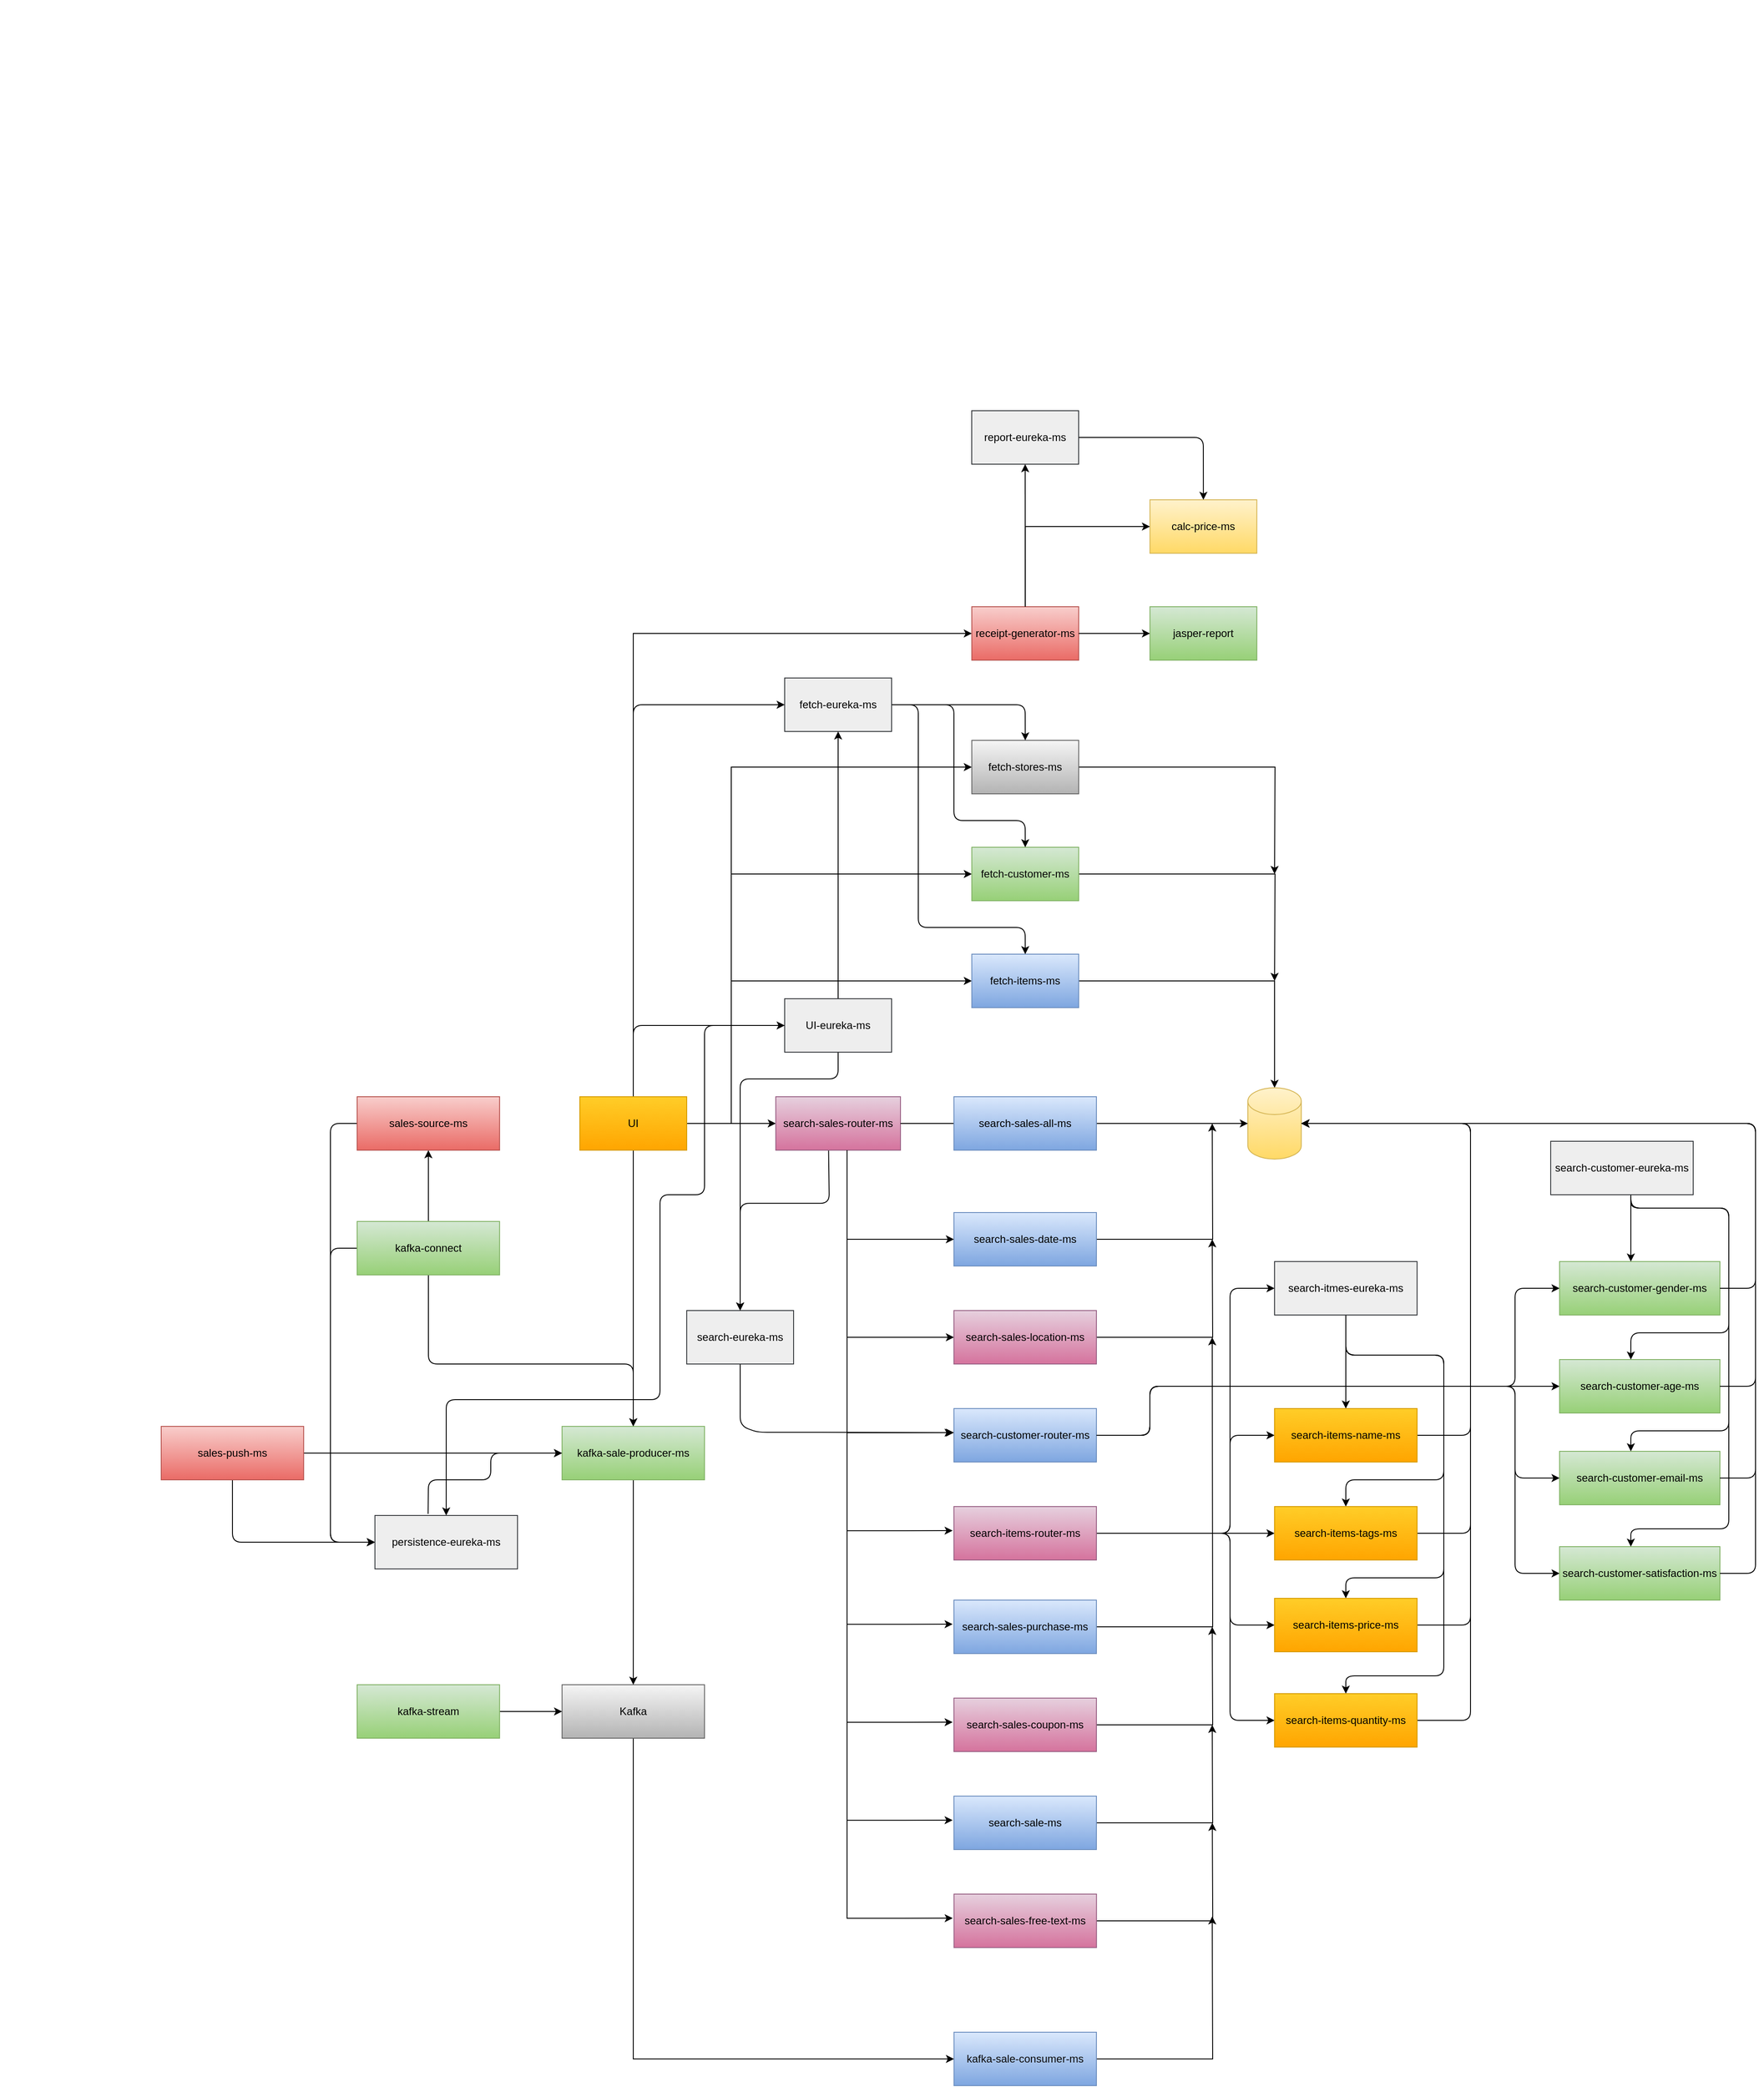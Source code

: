 <mxfile>
    <diagram name="Page-1" id="LnwlIgTbzqFxvhUvmdAp">
        <mxGraphModel dx="1209" dy="780" grid="1" gridSize="10" guides="1" tooltips="1" connect="1" arrows="1" fold="1" page="1" pageScale="1" pageWidth="2339" pageHeight="3300" math="0" shadow="0">
            <root>
                <mxCell id="0"/>
                <mxCell id="1" parent="0"/>
                <mxCell id="n_p32m99cEEpmiuZ1xKt-35" style="edgeStyle=orthogonalEdgeStyle;rounded=0;orthogonalLoop=1;jettySize=auto;html=1;" parent="1" source="k_AekQBZjhVLjZ5sFI8h-2" edge="1">
                    <mxGeometry relative="1" as="geometry">
                        <mxPoint x="1430" y="980" as="targetPoint"/>
                    </mxGeometry>
                </mxCell>
                <mxCell id="n_p32m99cEEpmiuZ1xKt-33" style="edgeStyle=orthogonalEdgeStyle;rounded=0;orthogonalLoop=1;jettySize=auto;html=1;" parent="1" source="k_AekQBZjhVLjZ5sFI8h-3" edge="1">
                    <mxGeometry relative="1" as="geometry">
                        <mxPoint x="1430" y="1100" as="targetPoint"/>
                    </mxGeometry>
                </mxCell>
                <mxCell id="n_p32m99cEEpmiuZ1xKt-31" style="edgeStyle=orthogonalEdgeStyle;rounded=0;orthogonalLoop=1;jettySize=auto;html=1;" parent="1" source="k_AekQBZjhVLjZ5sFI8h-4" target="k_AekQBZjhVLjZ5sFI8h-16" edge="1">
                    <mxGeometry relative="1" as="geometry"/>
                </mxCell>
                <mxCell id="n_p32m99cEEpmiuZ1xKt-2" style="edgeStyle=orthogonalEdgeStyle;rounded=0;orthogonalLoop=1;jettySize=auto;html=1;entryX=0;entryY=0.5;entryDx=0;entryDy=0;" parent="1" source="k_AekQBZjhVLjZ5sFI8h-6" target="n_p32m99cEEpmiuZ1xKt-1" edge="1">
                    <mxGeometry relative="1" as="geometry"/>
                </mxCell>
                <mxCell id="n_p32m99cEEpmiuZ1xKt-30" style="edgeStyle=orthogonalEdgeStyle;rounded=0;orthogonalLoop=1;jettySize=auto;html=1;entryX=0;entryY=0.5;entryDx=0;entryDy=0;" parent="1" target="k_AekQBZjhVLjZ5sFI8h-4" edge="1">
                    <mxGeometry relative="1" as="geometry">
                        <mxPoint x="770" y="1260" as="sourcePoint"/>
                        <Array as="points">
                            <mxPoint x="820" y="1260"/>
                            <mxPoint x="820" y="1100"/>
                        </Array>
                    </mxGeometry>
                </mxCell>
                <mxCell id="n_p32m99cEEpmiuZ1xKt-32" style="edgeStyle=orthogonalEdgeStyle;rounded=0;orthogonalLoop=1;jettySize=auto;html=1;entryX=0;entryY=0.5;entryDx=0;entryDy=0;" parent="1" source="k_AekQBZjhVLjZ5sFI8h-6" target="k_AekQBZjhVLjZ5sFI8h-3" edge="1">
                    <mxGeometry relative="1" as="geometry">
                        <Array as="points">
                            <mxPoint x="820" y="1260"/>
                            <mxPoint x="820" y="980"/>
                        </Array>
                    </mxGeometry>
                </mxCell>
                <mxCell id="n_p32m99cEEpmiuZ1xKt-34" style="edgeStyle=orthogonalEdgeStyle;rounded=0;orthogonalLoop=1;jettySize=auto;html=1;entryX=0;entryY=0.5;entryDx=0;entryDy=0;" parent="1" source="k_AekQBZjhVLjZ5sFI8h-6" target="k_AekQBZjhVLjZ5sFI8h-2" edge="1">
                    <mxGeometry relative="1" as="geometry">
                        <Array as="points">
                            <mxPoint x="820" y="1260"/>
                            <mxPoint x="820" y="860"/>
                        </Array>
                    </mxGeometry>
                </mxCell>
                <mxCell id="n_p32m99cEEpmiuZ1xKt-36" style="edgeStyle=orthogonalEdgeStyle;rounded=0;orthogonalLoop=1;jettySize=auto;html=1;entryX=0;entryY=0.5;entryDx=0;entryDy=0;" parent="1" source="k_AekQBZjhVLjZ5sFI8h-6" target="k_AekQBZjhVLjZ5sFI8h-7" edge="1">
                    <mxGeometry relative="1" as="geometry">
                        <mxPoint x="710" y="690" as="targetPoint"/>
                        <Array as="points">
                            <mxPoint x="710" y="710"/>
                        </Array>
                    </mxGeometry>
                </mxCell>
                <mxCell id="n_p32m99cEEpmiuZ1xKt-47" style="edgeStyle=orthogonalEdgeStyle;rounded=0;orthogonalLoop=1;jettySize=auto;html=1;entryX=0.5;entryY=0;entryDx=0;entryDy=0;" parent="1" source="k_AekQBZjhVLjZ5sFI8h-6" target="n_p32m99cEEpmiuZ1xKt-45" edge="1">
                    <mxGeometry relative="1" as="geometry"/>
                </mxCell>
                <mxCell id="66" style="edgeStyle=none;html=1;entryX=0;entryY=0.5;entryDx=0;entryDy=0;fontColor=#000000;" edge="1" parent="1" source="k_AekQBZjhVLjZ5sFI8h-6" target="64">
                    <mxGeometry relative="1" as="geometry">
                        <Array as="points">
                            <mxPoint x="710" y="1000"/>
                            <mxPoint x="710" y="790"/>
                        </Array>
                    </mxGeometry>
                </mxCell>
                <mxCell id="96" style="edgeStyle=none;html=1;entryX=0;entryY=0.5;entryDx=0;entryDy=0;fontColor=#000000;" edge="1" parent="1" source="k_AekQBZjhVLjZ5sFI8h-6" target="95">
                    <mxGeometry relative="1" as="geometry">
                        <Array as="points">
                            <mxPoint x="710" y="1150"/>
                        </Array>
                    </mxGeometry>
                </mxCell>
                <mxCell id="k_AekQBZjhVLjZ5sFI8h-6" value="&lt;font color=&quot;#000000&quot;&gt;UI&lt;/font&gt;" style="rounded=0;whiteSpace=wrap;html=1;fillColor=#ffcd28;gradientColor=#ffa500;strokeColor=#d79b00;" parent="1" vertex="1">
                    <mxGeometry x="650" y="1230" width="120" height="60" as="geometry"/>
                </mxCell>
                <mxCell id="k_AekQBZjhVLjZ5sFI8h-16" value="" style="shape=cylinder3;whiteSpace=wrap;html=1;boundedLbl=1;backgroundOutline=1;size=15;fillColor=#fff2cc;gradientColor=#ffd966;strokeColor=#d6b656;" parent="1" vertex="1">
                    <mxGeometry x="1400" y="1220" width="60" height="80" as="geometry"/>
                </mxCell>
                <mxCell id="n_p32m99cEEpmiuZ1xKt-44" style="edgeStyle=orthogonalEdgeStyle;rounded=0;orthogonalLoop=1;jettySize=auto;html=1;" parent="1" source="k_AekQBZjhVLjZ5sFI8h-20" edge="1">
                    <mxGeometry relative="1" as="geometry">
                        <mxPoint x="1360" y="2150" as="targetPoint"/>
                    </mxGeometry>
                </mxCell>
                <mxCell id="k_AekQBZjhVLjZ5sFI8h-20" value="&lt;font color=&quot;#0b0a0a&quot;&gt;kafka-sale-consumer-ms&lt;/font&gt;" style="rounded=0;whiteSpace=wrap;html=1;fillColor=#dae8fc;gradientColor=#7ea6e0;strokeColor=#6c8ebf;" parent="1" vertex="1">
                    <mxGeometry x="1070.09" y="2280" width="159.91" height="60" as="geometry"/>
                </mxCell>
                <mxCell id="k_AekQBZjhVLjZ5sFI8h-23" value="" style="whiteSpace=wrap;html=1;aspect=fixed;" parent="1" vertex="1">
                    <mxGeometry width="90" as="geometry"/>
                </mxCell>
                <mxCell id="n_p32m99cEEpmiuZ1xKt-8" style="edgeStyle=orthogonalEdgeStyle;rounded=0;orthogonalLoop=1;jettySize=auto;html=1;entryX=0;entryY=0.5;entryDx=0;entryDy=0;" parent="1" source="n_p32m99cEEpmiuZ1xKt-1" target="n_p32m99cEEpmiuZ1xKt-7" edge="1">
                    <mxGeometry relative="1" as="geometry">
                        <Array as="points">
                            <mxPoint x="950" y="1500"/>
                        </Array>
                    </mxGeometry>
                </mxCell>
                <mxCell id="n_p32m99cEEpmiuZ1xKt-11" style="edgeStyle=orthogonalEdgeStyle;rounded=0;orthogonalLoop=1;jettySize=auto;html=1;entryX=-0.009;entryY=0.451;entryDx=0;entryDy=0;entryPerimeter=0;" parent="1" target="n_p32m99cEEpmiuZ1xKt-10" edge="1">
                    <mxGeometry relative="1" as="geometry">
                        <mxPoint x="890" y="1260" as="sourcePoint"/>
                        <mxPoint x="1063" y="1608" as="targetPoint"/>
                        <Array as="points">
                            <mxPoint x="950" y="1261"/>
                            <mxPoint x="950" y="1607"/>
                        </Array>
                    </mxGeometry>
                </mxCell>
                <mxCell id="72" style="edgeStyle=none;html=1;entryX=0.5;entryY=0;entryDx=0;entryDy=0;fontColor=#000000;exitX=0.566;exitY=1.006;exitDx=0;exitDy=0;exitPerimeter=0;" edge="1" parent="1" target="71">
                    <mxGeometry relative="1" as="geometry">
                        <mxPoint x="929.28" y="1290.0" as="sourcePoint"/>
                        <Array as="points">
                            <mxPoint x="930.04" y="1349.64"/>
                            <mxPoint x="830.04" y="1349.64"/>
                        </Array>
                    </mxGeometry>
                </mxCell>
                <mxCell id="n_p32m99cEEpmiuZ1xKt-1" value="&lt;font color=&quot;#000000&quot;&gt;search-sales-router-ms&lt;/font&gt;" style="rounded=0;whiteSpace=wrap;html=1;fillColor=#e6d0de;gradientColor=#d5739d;strokeColor=#996185;" parent="1" vertex="1">
                    <mxGeometry x="870" y="1230" width="140" height="60" as="geometry"/>
                </mxCell>
                <mxCell id="n_p32m99cEEpmiuZ1xKt-3" style="edgeStyle=orthogonalEdgeStyle;rounded=0;orthogonalLoop=1;jettySize=auto;html=1;entryX=0;entryY=0.5;entryDx=0;entryDy=0;entryPerimeter=0;" parent="1" source="n_p32m99cEEpmiuZ1xKt-1" target="k_AekQBZjhVLjZ5sFI8h-16" edge="1">
                    <mxGeometry relative="1" as="geometry"/>
                </mxCell>
                <mxCell id="n_p32m99cEEpmiuZ1xKt-6" style="edgeStyle=orthogonalEdgeStyle;rounded=0;orthogonalLoop=1;jettySize=auto;html=1;" parent="1" source="n_p32m99cEEpmiuZ1xKt-4" edge="1">
                    <mxGeometry relative="1" as="geometry">
                        <mxPoint x="1360" y="1260" as="targetPoint"/>
                    </mxGeometry>
                </mxCell>
                <mxCell id="n_p32m99cEEpmiuZ1xKt-4" value="&lt;span style=&quot;color: rgb(0, 0, 0);&quot;&gt;search-sales-date-ms&lt;/span&gt;" style="rounded=0;whiteSpace=wrap;html=1;fillColor=#dae8fc;gradientColor=#7ea6e0;strokeColor=#6c8ebf;" parent="1" vertex="1">
                    <mxGeometry x="1070" y="1360" width="160" height="60" as="geometry"/>
                </mxCell>
                <mxCell id="n_p32m99cEEpmiuZ1xKt-5" style="edgeStyle=orthogonalEdgeStyle;rounded=0;orthogonalLoop=1;jettySize=auto;html=1;entryX=0;entryY=0.5;entryDx=0;entryDy=0;" parent="1" target="n_p32m99cEEpmiuZ1xKt-4" edge="1">
                    <mxGeometry relative="1" as="geometry">
                        <mxPoint x="950" y="1290" as="sourcePoint"/>
                        <mxPoint x="1050" y="1367.02" as="targetPoint"/>
                        <Array as="points">
                            <mxPoint x="950" y="1290"/>
                            <mxPoint x="950" y="1390"/>
                        </Array>
                    </mxGeometry>
                </mxCell>
                <mxCell id="n_p32m99cEEpmiuZ1xKt-9" style="edgeStyle=orthogonalEdgeStyle;rounded=0;orthogonalLoop=1;jettySize=auto;html=1;" parent="1" source="n_p32m99cEEpmiuZ1xKt-7" edge="1">
                    <mxGeometry relative="1" as="geometry">
                        <mxPoint x="1360" y="1390" as="targetPoint"/>
                    </mxGeometry>
                </mxCell>
                <mxCell id="n_p32m99cEEpmiuZ1xKt-7" value="&lt;span style=&quot;color: rgb(0, 0, 0);&quot;&gt;search-sales-location-ms&lt;/span&gt;" style="rounded=0;whiteSpace=wrap;html=1;fillColor=#e6d0de;gradientColor=#d5739d;strokeColor=#996185;" parent="1" vertex="1">
                    <mxGeometry x="1070" y="1470" width="160" height="60" as="geometry"/>
                </mxCell>
                <mxCell id="n_p32m99cEEpmiuZ1xKt-10" value="&lt;span style=&quot;color: rgb(0, 0, 0);&quot;&gt;search-customer-router-ms&lt;/span&gt;" style="rounded=0;whiteSpace=wrap;html=1;fillColor=#dae8fc;gradientColor=#7ea6e0;strokeColor=#6c8ebf;" parent="1" vertex="1">
                    <mxGeometry x="1070" y="1580" width="160" height="60" as="geometry"/>
                </mxCell>
                <mxCell id="n_p32m99cEEpmiuZ1xKt-14" style="edgeStyle=orthogonalEdgeStyle;rounded=0;orthogonalLoop=1;jettySize=auto;html=1;entryX=-0.009;entryY=0.451;entryDx=0;entryDy=0;entryPerimeter=0;" parent="1" target="n_p32m99cEEpmiuZ1xKt-16" edge="1">
                    <mxGeometry relative="1" as="geometry">
                        <mxPoint x="950" y="1290" as="sourcePoint"/>
                        <mxPoint x="1063" y="1718" as="targetPoint"/>
                        <Array as="points">
                            <mxPoint x="950" y="1717"/>
                        </Array>
                    </mxGeometry>
                </mxCell>
                <mxCell id="17" style="edgeStyle=none;html=1;fontColor=#000000;entryX=0;entryY=0.5;entryDx=0;entryDy=0;" parent="1" source="n_p32m99cEEpmiuZ1xKt-16" target="14" edge="1">
                    <mxGeometry relative="1" as="geometry">
                        <mxPoint x="1410" y="1720" as="targetPoint"/>
                    </mxGeometry>
                </mxCell>
                <mxCell id="18" style="edgeStyle=none;html=1;entryX=0;entryY=0.5;entryDx=0;entryDy=0;fontColor=#000000;" parent="1" source="n_p32m99cEEpmiuZ1xKt-16" target="13" edge="1">
                    <mxGeometry relative="1" as="geometry">
                        <Array as="points">
                            <mxPoint x="1380" y="1720"/>
                            <mxPoint x="1380" y="1610"/>
                        </Array>
                    </mxGeometry>
                </mxCell>
                <mxCell id="19" style="edgeStyle=none;html=1;entryX=0;entryY=0.5;entryDx=0;entryDy=0;fontColor=#000000;" parent="1" source="n_p32m99cEEpmiuZ1xKt-16" target="15" edge="1">
                    <mxGeometry relative="1" as="geometry">
                        <Array as="points">
                            <mxPoint x="1380" y="1720"/>
                            <mxPoint x="1380" y="1823"/>
                        </Array>
                    </mxGeometry>
                </mxCell>
                <mxCell id="20" style="edgeStyle=none;html=1;entryX=0;entryY=0.5;entryDx=0;entryDy=0;fontColor=#000000;" parent="1" source="n_p32m99cEEpmiuZ1xKt-16" target="16" edge="1">
                    <mxGeometry relative="1" as="geometry">
                        <Array as="points">
                            <mxPoint x="1380" y="1720"/>
                            <mxPoint x="1380" y="1830"/>
                            <mxPoint x="1380" y="1930"/>
                        </Array>
                    </mxGeometry>
                </mxCell>
                <mxCell id="78" style="edgeStyle=none;html=1;entryX=0;entryY=0.5;entryDx=0;entryDy=0;fontColor=#000000;exitX=1;exitY=0.5;exitDx=0;exitDy=0;" edge="1" parent="1" source="n_p32m99cEEpmiuZ1xKt-16" target="74">
                    <mxGeometry relative="1" as="geometry">
                        <Array as="points">
                            <mxPoint x="1380" y="1720"/>
                            <mxPoint x="1380" y="1445"/>
                        </Array>
                    </mxGeometry>
                </mxCell>
                <mxCell id="n_p32m99cEEpmiuZ1xKt-16" value="&lt;span style=&quot;color: rgb(0, 0, 0);&quot;&gt;search-items-router-ms&lt;/span&gt;" style="rounded=0;whiteSpace=wrap;html=1;fillColor=#e6d0de;gradientColor=#d5739d;strokeColor=#996185;" parent="1" vertex="1">
                    <mxGeometry x="1070" y="1690" width="160" height="60" as="geometry"/>
                </mxCell>
                <mxCell id="n_p32m99cEEpmiuZ1xKt-17" style="edgeStyle=orthogonalEdgeStyle;rounded=0;orthogonalLoop=1;jettySize=auto;html=1;entryX=-0.009;entryY=0.451;entryDx=0;entryDy=0;entryPerimeter=0;" parent="1" target="n_p32m99cEEpmiuZ1xKt-19" edge="1">
                    <mxGeometry relative="1" as="geometry">
                        <mxPoint x="950" y="1290" as="sourcePoint"/>
                        <mxPoint x="1063" y="1823" as="targetPoint"/>
                        <Array as="points">
                            <mxPoint x="950" y="1822"/>
                        </Array>
                    </mxGeometry>
                </mxCell>
                <mxCell id="n_p32m99cEEpmiuZ1xKt-18" style="edgeStyle=orthogonalEdgeStyle;rounded=0;orthogonalLoop=1;jettySize=auto;html=1;" parent="1" source="n_p32m99cEEpmiuZ1xKt-19" edge="1">
                    <mxGeometry relative="1" as="geometry">
                        <mxPoint x="1360" y="1500" as="targetPoint"/>
                    </mxGeometry>
                </mxCell>
                <mxCell id="n_p32m99cEEpmiuZ1xKt-19" value="&lt;span style=&quot;color: rgb(0, 0, 0);&quot;&gt;search-sales-purchase-ms&lt;/span&gt;" style="rounded=0;whiteSpace=wrap;html=1;fillColor=#dae8fc;gradientColor=#7ea6e0;strokeColor=#6c8ebf;" parent="1" vertex="1">
                    <mxGeometry x="1070" y="1795" width="160" height="60" as="geometry"/>
                </mxCell>
                <mxCell id="n_p32m99cEEpmiuZ1xKt-20" style="edgeStyle=orthogonalEdgeStyle;rounded=0;orthogonalLoop=1;jettySize=auto;html=1;entryX=-0.009;entryY=0.451;entryDx=0;entryDy=0;entryPerimeter=0;" parent="1" target="n_p32m99cEEpmiuZ1xKt-22" edge="1">
                    <mxGeometry relative="1" as="geometry">
                        <mxPoint x="950" y="1290" as="sourcePoint"/>
                        <mxPoint x="1063" y="1933" as="targetPoint"/>
                        <Array as="points">
                            <mxPoint x="950" y="1932"/>
                        </Array>
                    </mxGeometry>
                </mxCell>
                <mxCell id="n_p32m99cEEpmiuZ1xKt-21" style="edgeStyle=orthogonalEdgeStyle;rounded=0;orthogonalLoop=1;jettySize=auto;html=1;" parent="1" source="n_p32m99cEEpmiuZ1xKt-22" edge="1">
                    <mxGeometry relative="1" as="geometry">
                        <mxPoint x="1360" y="1825" as="targetPoint"/>
                    </mxGeometry>
                </mxCell>
                <mxCell id="n_p32m99cEEpmiuZ1xKt-22" value="&lt;span style=&quot;color: rgb(0, 0, 0);&quot;&gt;search-sales&lt;/span&gt;&lt;font color=&quot;#000000&quot;&gt;-coupon-ms&lt;/font&gt;" style="rounded=0;whiteSpace=wrap;html=1;fillColor=#e6d0de;gradientColor=#d5739d;strokeColor=#996185;" parent="1" vertex="1">
                    <mxGeometry x="1070" y="1905" width="160" height="60" as="geometry"/>
                </mxCell>
                <mxCell id="n_p32m99cEEpmiuZ1xKt-24" style="edgeStyle=orthogonalEdgeStyle;rounded=0;orthogonalLoop=1;jettySize=auto;html=1;entryX=-0.009;entryY=0.451;entryDx=0;entryDy=0;entryPerimeter=0;" parent="1" target="n_p32m99cEEpmiuZ1xKt-26" edge="1">
                    <mxGeometry relative="1" as="geometry">
                        <mxPoint x="950" y="1290" as="sourcePoint"/>
                        <mxPoint x="1063" y="2043" as="targetPoint"/>
                        <Array as="points">
                            <mxPoint x="950" y="2042"/>
                        </Array>
                    </mxGeometry>
                </mxCell>
                <mxCell id="n_p32m99cEEpmiuZ1xKt-25" style="edgeStyle=orthogonalEdgeStyle;rounded=0;orthogonalLoop=1;jettySize=auto;html=1;" parent="1" source="n_p32m99cEEpmiuZ1xKt-26" edge="1">
                    <mxGeometry relative="1" as="geometry">
                        <mxPoint x="1360" y="1935" as="targetPoint"/>
                    </mxGeometry>
                </mxCell>
                <mxCell id="n_p32m99cEEpmiuZ1xKt-26" value="&lt;span style=&quot;color: rgb(0, 0, 0);&quot;&gt;search-sale-ms&lt;/span&gt;" style="rounded=0;whiteSpace=wrap;html=1;fillColor=#dae8fc;gradientColor=#7ea6e0;strokeColor=#6c8ebf;" parent="1" vertex="1">
                    <mxGeometry x="1070" y="2015" width="160" height="60" as="geometry"/>
                </mxCell>
                <mxCell id="n_p32m99cEEpmiuZ1xKt-27" style="edgeStyle=orthogonalEdgeStyle;rounded=0;orthogonalLoop=1;jettySize=auto;html=1;entryX=-0.009;entryY=0.451;entryDx=0;entryDy=0;entryPerimeter=0;" parent="1" target="n_p32m99cEEpmiuZ1xKt-29" edge="1">
                    <mxGeometry relative="1" as="geometry">
                        <mxPoint x="950" y="1300" as="sourcePoint"/>
                        <mxPoint x="1063.09" y="2153" as="targetPoint"/>
                        <Array as="points">
                            <mxPoint x="950" y="1290"/>
                            <mxPoint x="950" y="2152"/>
                        </Array>
                    </mxGeometry>
                </mxCell>
                <mxCell id="n_p32m99cEEpmiuZ1xKt-28" style="edgeStyle=orthogonalEdgeStyle;rounded=0;orthogonalLoop=1;jettySize=auto;html=1;" parent="1" source="n_p32m99cEEpmiuZ1xKt-29" edge="1">
                    <mxGeometry relative="1" as="geometry">
                        <mxPoint x="1360.09" y="2045" as="targetPoint"/>
                    </mxGeometry>
                </mxCell>
                <mxCell id="n_p32m99cEEpmiuZ1xKt-29" value="&lt;span style=&quot;color: rgb(0, 0, 0);&quot;&gt;search-sales-free-text-ms&lt;/span&gt;" style="rounded=0;whiteSpace=wrap;html=1;fillColor=#e6d0de;gradientColor=#d5739d;strokeColor=#996185;" parent="1" vertex="1">
                    <mxGeometry x="1070.09" y="2125" width="160" height="60" as="geometry"/>
                </mxCell>
                <mxCell id="n_p32m99cEEpmiuZ1xKt-43" style="edgeStyle=orthogonalEdgeStyle;rounded=0;orthogonalLoop=1;jettySize=auto;html=1;entryX=0;entryY=0.5;entryDx=0;entryDy=0;exitX=0.5;exitY=1;exitDx=0;exitDy=0;" parent="1" source="n_p32m99cEEpmiuZ1xKt-41" target="k_AekQBZjhVLjZ5sFI8h-20" edge="1">
                    <mxGeometry relative="1" as="geometry">
                        <mxPoint x="710" y="1730" as="sourcePoint"/>
                        <Array as="points">
                            <mxPoint x="710" y="2310"/>
                        </Array>
                    </mxGeometry>
                </mxCell>
                <mxCell id="n_p32m99cEEpmiuZ1xKt-41" value="&lt;font color=&quot;#000000&quot;&gt;Kafka&lt;/font&gt;" style="rounded=0;whiteSpace=wrap;html=1;fillColor=#f5f5f5;gradientColor=#b3b3b3;strokeColor=#666666;" parent="1" vertex="1">
                    <mxGeometry x="630.05" y="1890" width="159.91" height="60" as="geometry"/>
                </mxCell>
                <mxCell id="n_p32m99cEEpmiuZ1xKt-48" style="edgeStyle=orthogonalEdgeStyle;rounded=0;orthogonalLoop=1;jettySize=auto;html=1;entryX=0.5;entryY=0;entryDx=0;entryDy=0;" parent="1" source="n_p32m99cEEpmiuZ1xKt-45" target="n_p32m99cEEpmiuZ1xKt-41" edge="1">
                    <mxGeometry relative="1" as="geometry"/>
                </mxCell>
                <mxCell id="n_p32m99cEEpmiuZ1xKt-45" value="&lt;font color=&quot;#000000&quot;&gt;kafka-sale-producer-ms&lt;/font&gt;" style="rounded=0;whiteSpace=wrap;html=1;fillColor=#d5e8d4;gradientColor=#97d077;strokeColor=#82b366;" parent="1" vertex="1">
                    <mxGeometry x="630.05" y="1600" width="159.91" height="60" as="geometry"/>
                </mxCell>
                <mxCell id="oRM4DhLdFYv9oafPMZ9c-1" value="&lt;span style=&quot;color: rgb(0, 0, 0);&quot;&gt;search-sales-all-ms&lt;/span&gt;" style="rounded=0;whiteSpace=wrap;html=1;fillColor=#dae8fc;gradientColor=#7ea6e0;strokeColor=#6c8ebf;" parent="1" vertex="1">
                    <mxGeometry x="1070" y="1230" width="160" height="60" as="geometry"/>
                </mxCell>
                <mxCell id="21" style="edgeStyle=none;html=1;fontColor=#000000;entryX=0;entryY=0.5;entryDx=0;entryDy=0;" parent="1" target="26" edge="1">
                    <mxGeometry relative="1" as="geometry">
                        <mxPoint x="1730" y="1555" as="targetPoint"/>
                        <mxPoint x="1230" y="1610" as="sourcePoint"/>
                        <Array as="points">
                            <mxPoint x="1290" y="1610"/>
                            <mxPoint x="1290" y="1555"/>
                        </Array>
                    </mxGeometry>
                </mxCell>
                <mxCell id="22" style="edgeStyle=none;html=1;entryX=0;entryY=0.5;entryDx=0;entryDy=0;fontColor=#000000;" parent="1" target="25" edge="1">
                    <mxGeometry relative="1" as="geometry">
                        <mxPoint x="1230" y="1610" as="sourcePoint"/>
                        <Array as="points">
                            <mxPoint x="1290" y="1610"/>
                            <mxPoint x="1290" y="1555"/>
                            <mxPoint x="1700" y="1555"/>
                            <mxPoint x="1700" y="1445"/>
                        </Array>
                    </mxGeometry>
                </mxCell>
                <mxCell id="23" style="edgeStyle=none;html=1;entryX=0;entryY=0.5;entryDx=0;entryDy=0;fontColor=#000000;" parent="1" target="27" edge="1">
                    <mxGeometry relative="1" as="geometry">
                        <mxPoint x="1230" y="1610" as="sourcePoint"/>
                        <Array as="points">
                            <mxPoint x="1290" y="1610"/>
                            <mxPoint x="1290" y="1555"/>
                            <mxPoint x="1700" y="1555"/>
                            <mxPoint x="1700" y="1658"/>
                        </Array>
                    </mxGeometry>
                </mxCell>
                <mxCell id="24" style="edgeStyle=none;html=1;entryX=0;entryY=0.5;entryDx=0;entryDy=0;fontColor=#000000;" parent="1" target="28" edge="1">
                    <mxGeometry relative="1" as="geometry">
                        <mxPoint x="1230" y="1610" as="sourcePoint"/>
                        <Array as="points">
                            <mxPoint x="1290" y="1610"/>
                            <mxPoint x="1290" y="1555"/>
                            <mxPoint x="1700" y="1555"/>
                            <mxPoint x="1700" y="1665"/>
                            <mxPoint x="1700" y="1765"/>
                        </Array>
                    </mxGeometry>
                </mxCell>
                <mxCell id="31" value="" style="group" parent="1" vertex="1" connectable="0">
                    <mxGeometry x="1750" y="1415" width="180" height="380" as="geometry"/>
                </mxCell>
                <mxCell id="25" value="&lt;span style=&quot;color: rgb(0, 0, 0);&quot;&gt;search-customer-gender-ms&lt;/span&gt;" style="rounded=0;whiteSpace=wrap;html=1;fillColor=#d5e8d4;gradientColor=#97d077;strokeColor=#82b366;" parent="31" vertex="1">
                    <mxGeometry width="180" height="60" as="geometry"/>
                </mxCell>
                <mxCell id="26" value="&lt;span style=&quot;color: rgb(0, 0, 0);&quot;&gt;search-customer-age-ms&lt;/span&gt;" style="rounded=0;whiteSpace=wrap;html=1;fillColor=#d5e8d4;gradientColor=#97d077;strokeColor=#82b366;" parent="31" vertex="1">
                    <mxGeometry y="110" width="180" height="60" as="geometry"/>
                </mxCell>
                <mxCell id="27" value="&lt;span style=&quot;color: rgb(0, 0, 0);&quot;&gt;search-customer-email-ms&lt;/span&gt;" style="rounded=0;whiteSpace=wrap;html=1;fillColor=#d5e8d4;gradientColor=#97d077;strokeColor=#82b366;" parent="31" vertex="1">
                    <mxGeometry y="213" width="180" height="60" as="geometry"/>
                </mxCell>
                <mxCell id="28" value="&lt;font color=&quot;#000000&quot;&gt;search-customer-satisfaction&lt;/font&gt;&lt;font color=&quot;#000000&quot;&gt;-ms&lt;/font&gt;" style="rounded=0;whiteSpace=wrap;html=1;fillColor=#d5e8d4;gradientColor=#97d077;strokeColor=#82b366;" parent="31" vertex="1">
                    <mxGeometry y="320" width="180" height="60" as="geometry"/>
                </mxCell>
                <mxCell id="84" style="edgeStyle=none;html=1;entryX=0.5;entryY=0;entryDx=0;entryDy=0;fontColor=#000000;" edge="1" parent="31">
                    <mxGeometry relative="1" as="geometry">
                        <mxPoint x="80" y="-105" as="sourcePoint"/>
                        <mxPoint x="80" as="targetPoint"/>
                    </mxGeometry>
                </mxCell>
                <mxCell id="85" style="edgeStyle=none;html=1;exitX=0.5;exitY=1;exitDx=0;exitDy=0;fontColor=#000000;" edge="1" parent="31">
                    <mxGeometry relative="1" as="geometry">
                        <mxPoint x="80" y="-105" as="sourcePoint"/>
                        <mxPoint x="80" y="110" as="targetPoint"/>
                        <Array as="points">
                            <mxPoint x="80" y="-60"/>
                            <mxPoint x="190" y="-60"/>
                            <mxPoint x="190" y="80"/>
                            <mxPoint x="80" y="80"/>
                        </Array>
                    </mxGeometry>
                </mxCell>
                <mxCell id="86" style="edgeStyle=none;html=1;fontColor=#000000;exitX=0.5;exitY=1;exitDx=0;exitDy=0;entryX=0.5;entryY=0;entryDx=0;entryDy=0;" edge="1" parent="31">
                    <mxGeometry relative="1" as="geometry">
                        <mxPoint x="80" y="-105" as="sourcePoint"/>
                        <mxPoint x="80" y="213" as="targetPoint"/>
                        <Array as="points">
                            <mxPoint x="80" y="-60"/>
                            <mxPoint x="190" y="-60"/>
                            <mxPoint x="190" y="80"/>
                            <mxPoint x="190" y="190"/>
                            <mxPoint x="80" y="190"/>
                        </Array>
                    </mxGeometry>
                </mxCell>
                <mxCell id="87" style="edgeStyle=none;html=1;entryX=0.5;entryY=0;entryDx=0;entryDy=0;fontColor=#000000;exitX=0.562;exitY=1.03;exitDx=0;exitDy=0;exitPerimeter=0;" edge="1" parent="31" source="76">
                    <mxGeometry relative="1" as="geometry">
                        <mxPoint x="80" y="-95" as="sourcePoint"/>
                        <mxPoint x="80" y="320.0" as="targetPoint"/>
                        <Array as="points">
                            <mxPoint x="80" y="-60"/>
                            <mxPoint x="190" y="-60"/>
                            <mxPoint x="190" y="70"/>
                            <mxPoint x="190" y="300"/>
                            <mxPoint x="80" y="300"/>
                        </Array>
                    </mxGeometry>
                </mxCell>
                <mxCell id="33" style="edgeStyle=none;html=1;entryX=1;entryY=0.5;entryDx=0;entryDy=0;entryPerimeter=0;fontColor=#000000;exitX=1;exitY=0.5;exitDx=0;exitDy=0;" parent="1" source="13" target="k_AekQBZjhVLjZ5sFI8h-16" edge="1">
                    <mxGeometry relative="1" as="geometry">
                        <Array as="points">
                            <mxPoint x="1650" y="1610"/>
                            <mxPoint x="1650" y="1480"/>
                            <mxPoint x="1650" y="1370"/>
                            <mxPoint x="1650" y="1260"/>
                        </Array>
                    </mxGeometry>
                </mxCell>
                <mxCell id="34" style="edgeStyle=none;html=1;fontColor=#000000;entryX=1;entryY=0.5;entryDx=0;entryDy=0;entryPerimeter=0;exitX=1;exitY=0.5;exitDx=0;exitDy=0;" parent="1" source="14" target="k_AekQBZjhVLjZ5sFI8h-16" edge="1">
                    <mxGeometry relative="1" as="geometry">
                        <mxPoint x="1480" y="1500" as="targetPoint"/>
                        <Array as="points">
                            <mxPoint x="1650" y="1720"/>
                            <mxPoint x="1650" y="1610"/>
                            <mxPoint x="1650" y="1260"/>
                        </Array>
                    </mxGeometry>
                </mxCell>
                <mxCell id="35" style="edgeStyle=none;html=1;fontColor=#000000;entryX=1;entryY=0.5;entryDx=0;entryDy=0;entryPerimeter=0;exitX=1;exitY=0.5;exitDx=0;exitDy=0;" parent="1" source="15" target="k_AekQBZjhVLjZ5sFI8h-16" edge="1">
                    <mxGeometry relative="1" as="geometry">
                        <mxPoint x="1660" y="1823" as="targetPoint"/>
                        <mxPoint x="1551" y="1793" as="sourcePoint"/>
                        <Array as="points">
                            <mxPoint x="1650" y="1823"/>
                            <mxPoint x="1650" y="1720"/>
                            <mxPoint x="1650" y="1260"/>
                        </Array>
                    </mxGeometry>
                </mxCell>
                <mxCell id="36" style="edgeStyle=none;html=1;entryX=1;entryY=0.5;entryDx=0;entryDy=0;entryPerimeter=0;fontColor=#000000;" parent="1" source="16" target="k_AekQBZjhVLjZ5sFI8h-16" edge="1">
                    <mxGeometry relative="1" as="geometry">
                        <Array as="points">
                            <mxPoint x="1650" y="1930"/>
                            <mxPoint x="1650" y="1260"/>
                        </Array>
                    </mxGeometry>
                </mxCell>
                <mxCell id="37" style="edgeStyle=none;html=1;fontColor=#000000;exitX=1;exitY=0.5;exitDx=0;exitDy=0;" parent="1" source="25" edge="1">
                    <mxGeometry relative="1" as="geometry">
                        <mxPoint x="1460" y="1260" as="targetPoint"/>
                        <Array as="points">
                            <mxPoint x="1970" y="1445"/>
                            <mxPoint x="1970" y="1260"/>
                            <mxPoint x="1650" y="1260"/>
                        </Array>
                    </mxGeometry>
                </mxCell>
                <mxCell id="38" style="edgeStyle=none;html=1;entryX=1;entryY=0.5;entryDx=0;entryDy=0;entryPerimeter=0;fontColor=#000000;" parent="1" source="26" target="k_AekQBZjhVLjZ5sFI8h-16" edge="1">
                    <mxGeometry relative="1" as="geometry">
                        <Array as="points">
                            <mxPoint x="1970" y="1555"/>
                            <mxPoint x="1970" y="1260"/>
                        </Array>
                    </mxGeometry>
                </mxCell>
                <mxCell id="39" style="edgeStyle=none;html=1;entryX=1;entryY=0.5;entryDx=0;entryDy=0;entryPerimeter=0;fontColor=#000000;" parent="1" source="27" target="k_AekQBZjhVLjZ5sFI8h-16" edge="1">
                    <mxGeometry relative="1" as="geometry">
                        <Array as="points">
                            <mxPoint x="1970" y="1658"/>
                            <mxPoint x="1970" y="1260"/>
                        </Array>
                    </mxGeometry>
                </mxCell>
                <mxCell id="40" style="edgeStyle=none;html=1;entryX=1;entryY=0.5;entryDx=0;entryDy=0;entryPerimeter=0;fontColor=#000000;" parent="1" source="28" target="k_AekQBZjhVLjZ5sFI8h-16" edge="1">
                    <mxGeometry relative="1" as="geometry">
                        <Array as="points">
                            <mxPoint x="1970" y="1765"/>
                            <mxPoint x="1970" y="1260"/>
                        </Array>
                    </mxGeometry>
                </mxCell>
                <mxCell id="92" style="edgeStyle=none;html=1;entryX=0;entryY=0.5;entryDx=0;entryDy=0;fontColor=#000000;" edge="1" parent="1" source="41" target="88">
                    <mxGeometry relative="1" as="geometry">
                        <Array as="points">
                            <mxPoint x="370" y="1260"/>
                            <mxPoint x="370" y="1510"/>
                            <mxPoint x="370" y="1630"/>
                            <mxPoint x="370" y="1730"/>
                        </Array>
                    </mxGeometry>
                </mxCell>
                <mxCell id="41" value="&lt;font color=&quot;#000000&quot;&gt;sales-source-ms&lt;/font&gt;" style="rounded=0;whiteSpace=wrap;html=1;fillColor=#f8cecc;gradientColor=#ea6b66;strokeColor=#b85450;" parent="1" vertex="1">
                    <mxGeometry x="400.0" y="1230" width="159.91" height="60" as="geometry"/>
                </mxCell>
                <mxCell id="45" style="edgeStyle=none;html=1;fontColor=#000000;" parent="1" source="42" edge="1">
                    <mxGeometry relative="1" as="geometry">
                        <mxPoint x="710" y="1600" as="targetPoint"/>
                        <Array as="points">
                            <mxPoint x="480" y="1530"/>
                            <mxPoint x="590" y="1530"/>
                            <mxPoint x="710" y="1530"/>
                        </Array>
                    </mxGeometry>
                </mxCell>
                <mxCell id="48" style="edgeStyle=none;html=1;fontColor=#000000;" parent="1" source="42" edge="1">
                    <mxGeometry relative="1" as="geometry">
                        <mxPoint x="479.955" y="1290.0" as="targetPoint"/>
                    </mxGeometry>
                </mxCell>
                <mxCell id="91" style="edgeStyle=none;html=1;entryX=0;entryY=0.5;entryDx=0;entryDy=0;fontColor=#000000;" edge="1" parent="1" source="42" target="88">
                    <mxGeometry relative="1" as="geometry">
                        <Array as="points">
                            <mxPoint x="370" y="1400"/>
                            <mxPoint x="370" y="1550"/>
                            <mxPoint x="370" y="1650"/>
                            <mxPoint x="370" y="1730"/>
                        </Array>
                    </mxGeometry>
                </mxCell>
                <mxCell id="42" value="&lt;font color=&quot;#000000&quot;&gt;kafka-connect&lt;/font&gt;" style="rounded=0;whiteSpace=wrap;html=1;fillColor=#d5e8d4;gradientColor=#97d077;strokeColor=#82b366;" parent="1" vertex="1">
                    <mxGeometry x="400.0" y="1370" width="159.91" height="60" as="geometry"/>
                </mxCell>
                <mxCell id="49" style="edgeStyle=none;html=1;entryX=0;entryY=0.5;entryDx=0;entryDy=0;fontColor=#000000;" parent="1" source="46" target="n_p32m99cEEpmiuZ1xKt-45" edge="1">
                    <mxGeometry relative="1" as="geometry"/>
                </mxCell>
                <mxCell id="89" style="edgeStyle=none;html=1;entryX=0;entryY=0.5;entryDx=0;entryDy=0;fontColor=#000000;" edge="1" parent="1" source="46" target="88">
                    <mxGeometry relative="1" as="geometry">
                        <Array as="points">
                            <mxPoint x="260" y="1730"/>
                        </Array>
                    </mxGeometry>
                </mxCell>
                <mxCell id="46" value="&lt;font color=&quot;#000000&quot;&gt;sales-push-ms&lt;/font&gt;" style="rounded=0;whiteSpace=wrap;html=1;fillColor=#f8cecc;gradientColor=#ea6b66;strokeColor=#b85450;" parent="1" vertex="1">
                    <mxGeometry x="180.0" y="1600" width="159.91" height="60" as="geometry"/>
                </mxCell>
                <mxCell id="59" value="" style="group" vertex="1" connectable="0" parent="1">
                    <mxGeometry x="1090.09" y="830" width="120.0" height="300" as="geometry"/>
                </mxCell>
                <mxCell id="k_AekQBZjhVLjZ5sFI8h-2" value="&lt;font color=&quot;#000000&quot;&gt;fetch-stores-ms&lt;/font&gt;" style="rounded=0;whiteSpace=wrap;html=1;fillColor=#f5f5f5;gradientColor=#b3b3b3;strokeColor=#666666;" parent="59" vertex="1">
                    <mxGeometry width="120" height="60" as="geometry"/>
                </mxCell>
                <mxCell id="k_AekQBZjhVLjZ5sFI8h-3" value="&lt;font color=&quot;#050505&quot;&gt;fetch-customer-ms&lt;/font&gt;" style="rounded=0;whiteSpace=wrap;html=1;fillColor=#d5e8d4;gradientColor=#97d077;strokeColor=#82b366;" parent="59" vertex="1">
                    <mxGeometry y="120" width="120" height="60" as="geometry"/>
                </mxCell>
                <mxCell id="k_AekQBZjhVLjZ5sFI8h-4" value="&lt;font color=&quot;#000000&quot;&gt;fetch-items-ms&lt;/font&gt;" style="rounded=0;whiteSpace=wrap;html=1;fillColor=#dae8fc;gradientColor=#7ea6e0;strokeColor=#6c8ebf;" parent="59" vertex="1">
                    <mxGeometry x="2.274e-13" y="240" width="120" height="60" as="geometry"/>
                </mxCell>
                <mxCell id="k_AekQBZjhVLjZ5sFI8h-5" value="&lt;font color=&quot;#000000&quot;&gt;calc-price-ms&lt;/font&gt;" style="rounded=0;whiteSpace=wrap;html=1;fillColor=#fff2cc;gradientColor=#ffd966;strokeColor=#d6b656;" parent="1" vertex="1">
                    <mxGeometry x="1290.09" y="560" width="120" height="60" as="geometry"/>
                </mxCell>
                <mxCell id="62" style="edgeStyle=none;html=1;entryX=0.5;entryY=1;entryDx=0;entryDy=0;fontColor=#000000;" edge="1" parent="1" source="k_AekQBZjhVLjZ5sFI8h-7" target="61">
                    <mxGeometry relative="1" as="geometry"/>
                </mxCell>
                <mxCell id="k_AekQBZjhVLjZ5sFI8h-7" value="&lt;font color=&quot;#000000&quot;&gt;receipt-generator-ms&lt;/font&gt;" style="rounded=0;whiteSpace=wrap;html=1;fillColor=#f8cecc;gradientColor=#ea6b66;strokeColor=#b85450;" parent="1" vertex="1">
                    <mxGeometry x="1090.09" y="680" width="120" height="60" as="geometry"/>
                </mxCell>
                <mxCell id="k_AekQBZjhVLjZ5sFI8h-14" value="&lt;font color=&quot;#000000&quot;&gt;jasper-report&lt;/font&gt;" style="rounded=0;whiteSpace=wrap;html=1;fillColor=#d5e8d4;gradientColor=#97d077;strokeColor=#82b366;" parent="1" vertex="1">
                    <mxGeometry x="1290.09" y="680" width="120" height="60" as="geometry"/>
                </mxCell>
                <mxCell id="n_p32m99cEEpmiuZ1xKt-38" style="edgeStyle=orthogonalEdgeStyle;rounded=0;orthogonalLoop=1;jettySize=auto;html=1;exitX=0.5;exitY=0;exitDx=0;exitDy=0;entryX=0;entryY=0.5;entryDx=0;entryDy=0;" parent="1" source="k_AekQBZjhVLjZ5sFI8h-7" target="k_AekQBZjhVLjZ5sFI8h-5" edge="1">
                    <mxGeometry relative="1" as="geometry"/>
                </mxCell>
                <mxCell id="k_AekQBZjhVLjZ5sFI8h-15" style="edgeStyle=orthogonalEdgeStyle;rounded=0;orthogonalLoop=1;jettySize=auto;html=1;entryX=0;entryY=0.5;entryDx=0;entryDy=0;" parent="1" source="k_AekQBZjhVLjZ5sFI8h-7" target="k_AekQBZjhVLjZ5sFI8h-14" edge="1">
                    <mxGeometry relative="1" as="geometry"/>
                </mxCell>
                <mxCell id="67" style="edgeStyle=none;html=1;entryX=0.5;entryY=0;entryDx=0;entryDy=0;fontColor=#000000;" edge="1" parent="1" source="61" target="k_AekQBZjhVLjZ5sFI8h-5">
                    <mxGeometry relative="1" as="geometry">
                        <Array as="points">
                            <mxPoint x="1350" y="490"/>
                        </Array>
                    </mxGeometry>
                </mxCell>
                <mxCell id="61" value="&lt;font color=&quot;#000000&quot;&gt;report-eureka-ms&lt;/font&gt;" style="rounded=0;whiteSpace=wrap;html=1;fillColor=#eeeeee;strokeColor=#36393d;" vertex="1" parent="1">
                    <mxGeometry x="1090.0" y="460" width="120" height="60" as="geometry"/>
                </mxCell>
                <mxCell id="68" style="edgeStyle=none;html=1;entryX=0.5;entryY=0;entryDx=0;entryDy=0;fontColor=#000000;" edge="1" parent="1" source="64" target="k_AekQBZjhVLjZ5sFI8h-2">
                    <mxGeometry relative="1" as="geometry">
                        <Array as="points">
                            <mxPoint x="1150" y="790"/>
                        </Array>
                    </mxGeometry>
                </mxCell>
                <mxCell id="69" style="edgeStyle=none;html=1;entryX=0.5;entryY=0;entryDx=0;entryDy=0;fontColor=#000000;" edge="1" parent="1" source="64" target="k_AekQBZjhVLjZ5sFI8h-3">
                    <mxGeometry relative="1" as="geometry">
                        <Array as="points">
                            <mxPoint x="1070" y="790"/>
                            <mxPoint x="1070" y="850"/>
                            <mxPoint x="1070" y="870"/>
                            <mxPoint x="1070" y="920"/>
                            <mxPoint x="1150" y="920"/>
                        </Array>
                    </mxGeometry>
                </mxCell>
                <mxCell id="70" style="edgeStyle=none;html=1;entryX=0.5;entryY=0;entryDx=0;entryDy=0;fontColor=#000000;" edge="1" parent="1" target="k_AekQBZjhVLjZ5sFI8h-4">
                    <mxGeometry relative="1" as="geometry">
                        <mxPoint x="1000" y="790" as="sourcePoint"/>
                        <Array as="points">
                            <mxPoint x="1030" y="790"/>
                            <mxPoint x="1030" y="1040"/>
                            <mxPoint x="1150" y="1040"/>
                        </Array>
                    </mxGeometry>
                </mxCell>
                <mxCell id="64" value="&lt;font color=&quot;#000000&quot;&gt;fetch-eureka-ms&lt;/font&gt;" style="rounded=0;whiteSpace=wrap;html=1;fillColor=#eeeeee;strokeColor=#36393d;" vertex="1" parent="1">
                    <mxGeometry x="880.0" y="760" width="120" height="60" as="geometry"/>
                </mxCell>
                <mxCell id="73" style="edgeStyle=none;html=1;fontColor=#000000;" edge="1" parent="1" source="71">
                    <mxGeometry relative="1" as="geometry">
                        <mxPoint x="1070" y="1607" as="targetPoint"/>
                        <Array as="points">
                            <mxPoint x="830.04" y="1599.64"/>
                            <mxPoint x="850.04" y="1606.64"/>
                            <mxPoint x="870.04" y="1606.64"/>
                            <mxPoint x="910.04" y="1606.64"/>
                        </Array>
                    </mxGeometry>
                </mxCell>
                <mxCell id="71" value="&lt;font color=&quot;#000000&quot;&gt;search-eureka-ms&lt;/font&gt;" style="rounded=0;whiteSpace=wrap;html=1;fillColor=#eeeeee;strokeColor=#36393d;" vertex="1" parent="1">
                    <mxGeometry x="770.0" y="1470" width="120" height="60" as="geometry"/>
                </mxCell>
                <mxCell id="79" style="edgeStyle=none;html=1;entryX=0.5;entryY=0;entryDx=0;entryDy=0;fontColor=#000000;" edge="1" parent="1" source="74" target="13">
                    <mxGeometry relative="1" as="geometry"/>
                </mxCell>
                <mxCell id="81" style="edgeStyle=none;html=1;exitX=0.5;exitY=1;exitDx=0;exitDy=0;fontColor=#000000;" edge="1" parent="1" source="74" target="14">
                    <mxGeometry relative="1" as="geometry">
                        <Array as="points">
                            <mxPoint x="1510" y="1520"/>
                            <mxPoint x="1620" y="1520"/>
                            <mxPoint x="1620" y="1660"/>
                            <mxPoint x="1510" y="1660"/>
                        </Array>
                    </mxGeometry>
                </mxCell>
                <mxCell id="82" style="edgeStyle=none;html=1;fontColor=#000000;exitX=0.5;exitY=1;exitDx=0;exitDy=0;entryX=0.5;entryY=0;entryDx=0;entryDy=0;" edge="1" parent="1" source="74" target="15">
                    <mxGeometry relative="1" as="geometry">
                        <Array as="points">
                            <mxPoint x="1510" y="1520"/>
                            <mxPoint x="1620" y="1520"/>
                            <mxPoint x="1620" y="1660"/>
                            <mxPoint x="1620" y="1770"/>
                            <mxPoint x="1510" y="1770"/>
                        </Array>
                    </mxGeometry>
                </mxCell>
                <mxCell id="83" style="edgeStyle=none;html=1;entryX=0.5;entryY=0;entryDx=0;entryDy=0;fontColor=#000000;" edge="1" parent="1" source="74" target="16">
                    <mxGeometry relative="1" as="geometry">
                        <Array as="points">
                            <mxPoint x="1510" y="1520"/>
                            <mxPoint x="1620" y="1520"/>
                            <mxPoint x="1620" y="1650"/>
                            <mxPoint x="1620" y="1880"/>
                            <mxPoint x="1510" y="1880"/>
                        </Array>
                    </mxGeometry>
                </mxCell>
                <mxCell id="74" value="&lt;font color=&quot;#000000&quot;&gt;search-itmes-eureka-ms&lt;/font&gt;" style="rounded=0;whiteSpace=wrap;html=1;fillColor=#eeeeee;strokeColor=#36393d;" vertex="1" parent="1">
                    <mxGeometry x="1430" y="1415" width="160" height="60" as="geometry"/>
                </mxCell>
                <mxCell id="76" value="&lt;font color=&quot;#000000&quot;&gt;search-customer-eureka-ms&lt;/font&gt;" style="rounded=0;whiteSpace=wrap;html=1;fillColor=#eeeeee;strokeColor=#36393d;" vertex="1" parent="1">
                    <mxGeometry x="1740" y="1280" width="160" height="60" as="geometry"/>
                </mxCell>
                <mxCell id="13" value="&lt;span style=&quot;color: rgb(0, 0, 0);&quot;&gt;search-items-name-ms&lt;/span&gt;" style="rounded=0;whiteSpace=wrap;html=1;fillColor=#ffcd28;gradientColor=#ffa500;strokeColor=#d79b00;" parent="1" vertex="1">
                    <mxGeometry x="1430" y="1580" width="160" height="60" as="geometry"/>
                </mxCell>
                <mxCell id="14" value="&lt;span style=&quot;color: rgb(0, 0, 0);&quot;&gt;search-items-tags-ms&lt;/span&gt;" style="rounded=0;whiteSpace=wrap;html=1;fillColor=#ffcd28;gradientColor=#ffa500;strokeColor=#d79b00;" parent="1" vertex="1">
                    <mxGeometry x="1430" y="1690" width="160" height="60" as="geometry"/>
                </mxCell>
                <mxCell id="15" value="&lt;span style=&quot;color: rgb(0, 0, 0);&quot;&gt;search-items-price-ms&lt;/span&gt;" style="rounded=0;whiteSpace=wrap;html=1;fillColor=#ffcd28;gradientColor=#ffa500;strokeColor=#d79b00;" parent="1" vertex="1">
                    <mxGeometry x="1430" y="1793" width="160" height="60" as="geometry"/>
                </mxCell>
                <mxCell id="16" value="&lt;span style=&quot;color: rgb(0, 0, 0);&quot;&gt;search-items-quantity-ms&lt;/span&gt;" style="rounded=0;whiteSpace=wrap;html=1;fillColor=#ffcd28;gradientColor=#ffa500;strokeColor=#d79b00;" parent="1" vertex="1">
                    <mxGeometry x="1430" y="1900" width="160" height="60" as="geometry"/>
                </mxCell>
                <mxCell id="90" style="edgeStyle=none;html=1;entryX=0;entryY=0.5;entryDx=0;entryDy=0;fontColor=#000000;exitX=0.373;exitY=-0.03;exitDx=0;exitDy=0;exitPerimeter=0;" edge="1" parent="1" source="88" target="n_p32m99cEEpmiuZ1xKt-45">
                    <mxGeometry relative="1" as="geometry">
                        <Array as="points">
                            <mxPoint x="480" y="1660"/>
                            <mxPoint x="550" y="1660"/>
                            <mxPoint x="550" y="1630"/>
                        </Array>
                    </mxGeometry>
                </mxCell>
                <mxCell id="88" value="&lt;font color=&quot;#000000&quot;&gt;persistence-eureka-ms&lt;/font&gt;" style="rounded=0;whiteSpace=wrap;html=1;fillColor=#eeeeee;strokeColor=#36393d;" vertex="1" parent="1">
                    <mxGeometry x="419.95" y="1700" width="160.05" height="60" as="geometry"/>
                </mxCell>
                <mxCell id="94" style="edgeStyle=none;html=1;entryX=0;entryY=0.5;entryDx=0;entryDy=0;fontColor=#000000;" edge="1" parent="1" source="93" target="n_p32m99cEEpmiuZ1xKt-41">
                    <mxGeometry relative="1" as="geometry"/>
                </mxCell>
                <mxCell id="93" value="&lt;font color=&quot;#000000&quot;&gt;kafka-stream&lt;/font&gt;" style="rounded=0;whiteSpace=wrap;html=1;fillColor=#d5e8d4;gradientColor=#97d077;strokeColor=#82b366;" vertex="1" parent="1">
                    <mxGeometry x="400.0" y="1890" width="159.91" height="60" as="geometry"/>
                </mxCell>
                <mxCell id="98" style="edgeStyle=none;html=1;entryX=0.5;entryY=1;entryDx=0;entryDy=0;fontColor=#000000;" edge="1" parent="1" source="95" target="64">
                    <mxGeometry relative="1" as="geometry"/>
                </mxCell>
                <mxCell id="99" style="edgeStyle=none;html=1;entryX=0.5;entryY=0;entryDx=0;entryDy=0;fontColor=#000000;" edge="1" parent="1" source="95" target="88">
                    <mxGeometry relative="1" as="geometry">
                        <Array as="points">
                            <mxPoint x="840" y="1150"/>
                            <mxPoint x="790" y="1150"/>
                            <mxPoint x="790" y="1340"/>
                            <mxPoint x="740" y="1340"/>
                            <mxPoint x="740" y="1420"/>
                            <mxPoint x="740" y="1570"/>
                            <mxPoint x="500" y="1570"/>
                        </Array>
                    </mxGeometry>
                </mxCell>
                <mxCell id="100" style="edgeStyle=none;html=1;entryX=0.5;entryY=0;entryDx=0;entryDy=0;fontColor=#000000;" edge="1" parent="1" source="95" target="71">
                    <mxGeometry relative="1" as="geometry">
                        <Array as="points">
                            <mxPoint x="940" y="1210"/>
                            <mxPoint x="830" y="1210"/>
                        </Array>
                    </mxGeometry>
                </mxCell>
                <mxCell id="95" value="&lt;font color=&quot;#000000&quot;&gt;UI-eureka-ms&lt;/font&gt;" style="rounded=0;whiteSpace=wrap;html=1;fillColor=#eeeeee;strokeColor=#36393d;" vertex="1" parent="1">
                    <mxGeometry x="880.0" y="1120" width="120" height="60" as="geometry"/>
                </mxCell>
            </root>
        </mxGraphModel>
    </diagram>
</mxfile>